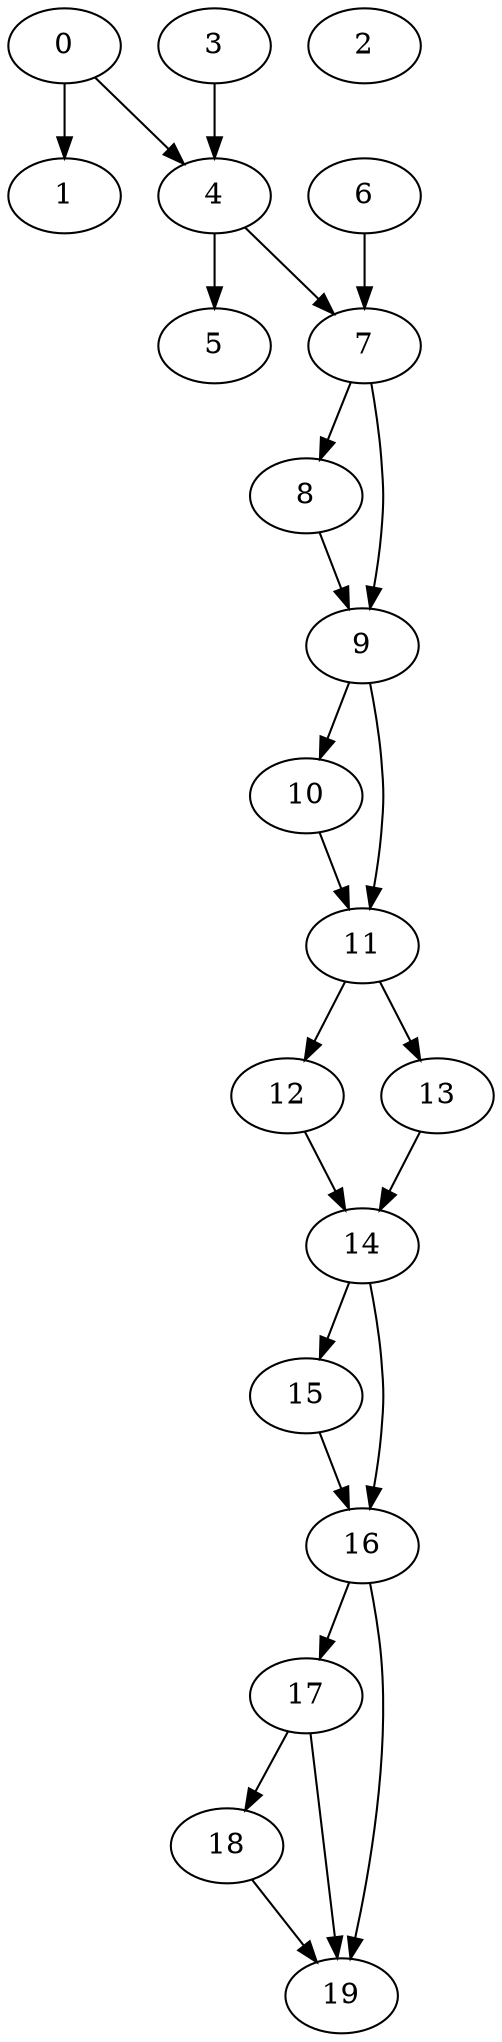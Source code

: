 digraph {
	0
	1
	2
	3
	4
	5
	6
	7
	8
	9
	10
	11
	12
	13
	14
	15
	16
	17
	18
	19
	4 -> 7
	6 -> 7
	8 -> 9
	7 -> 9
	14 -> 15
	16 -> 17
	0 -> 4
	3 -> 4
	7 -> 8
	11 -> 12
	17 -> 18
	16 -> 19
	17 -> 19
	18 -> 19
	0 -> 1
	9 -> 10
	11 -> 13
	15 -> 16
	14 -> 16
	4 -> 5
	9 -> 11
	10 -> 11
	12 -> 14
	13 -> 14
}
